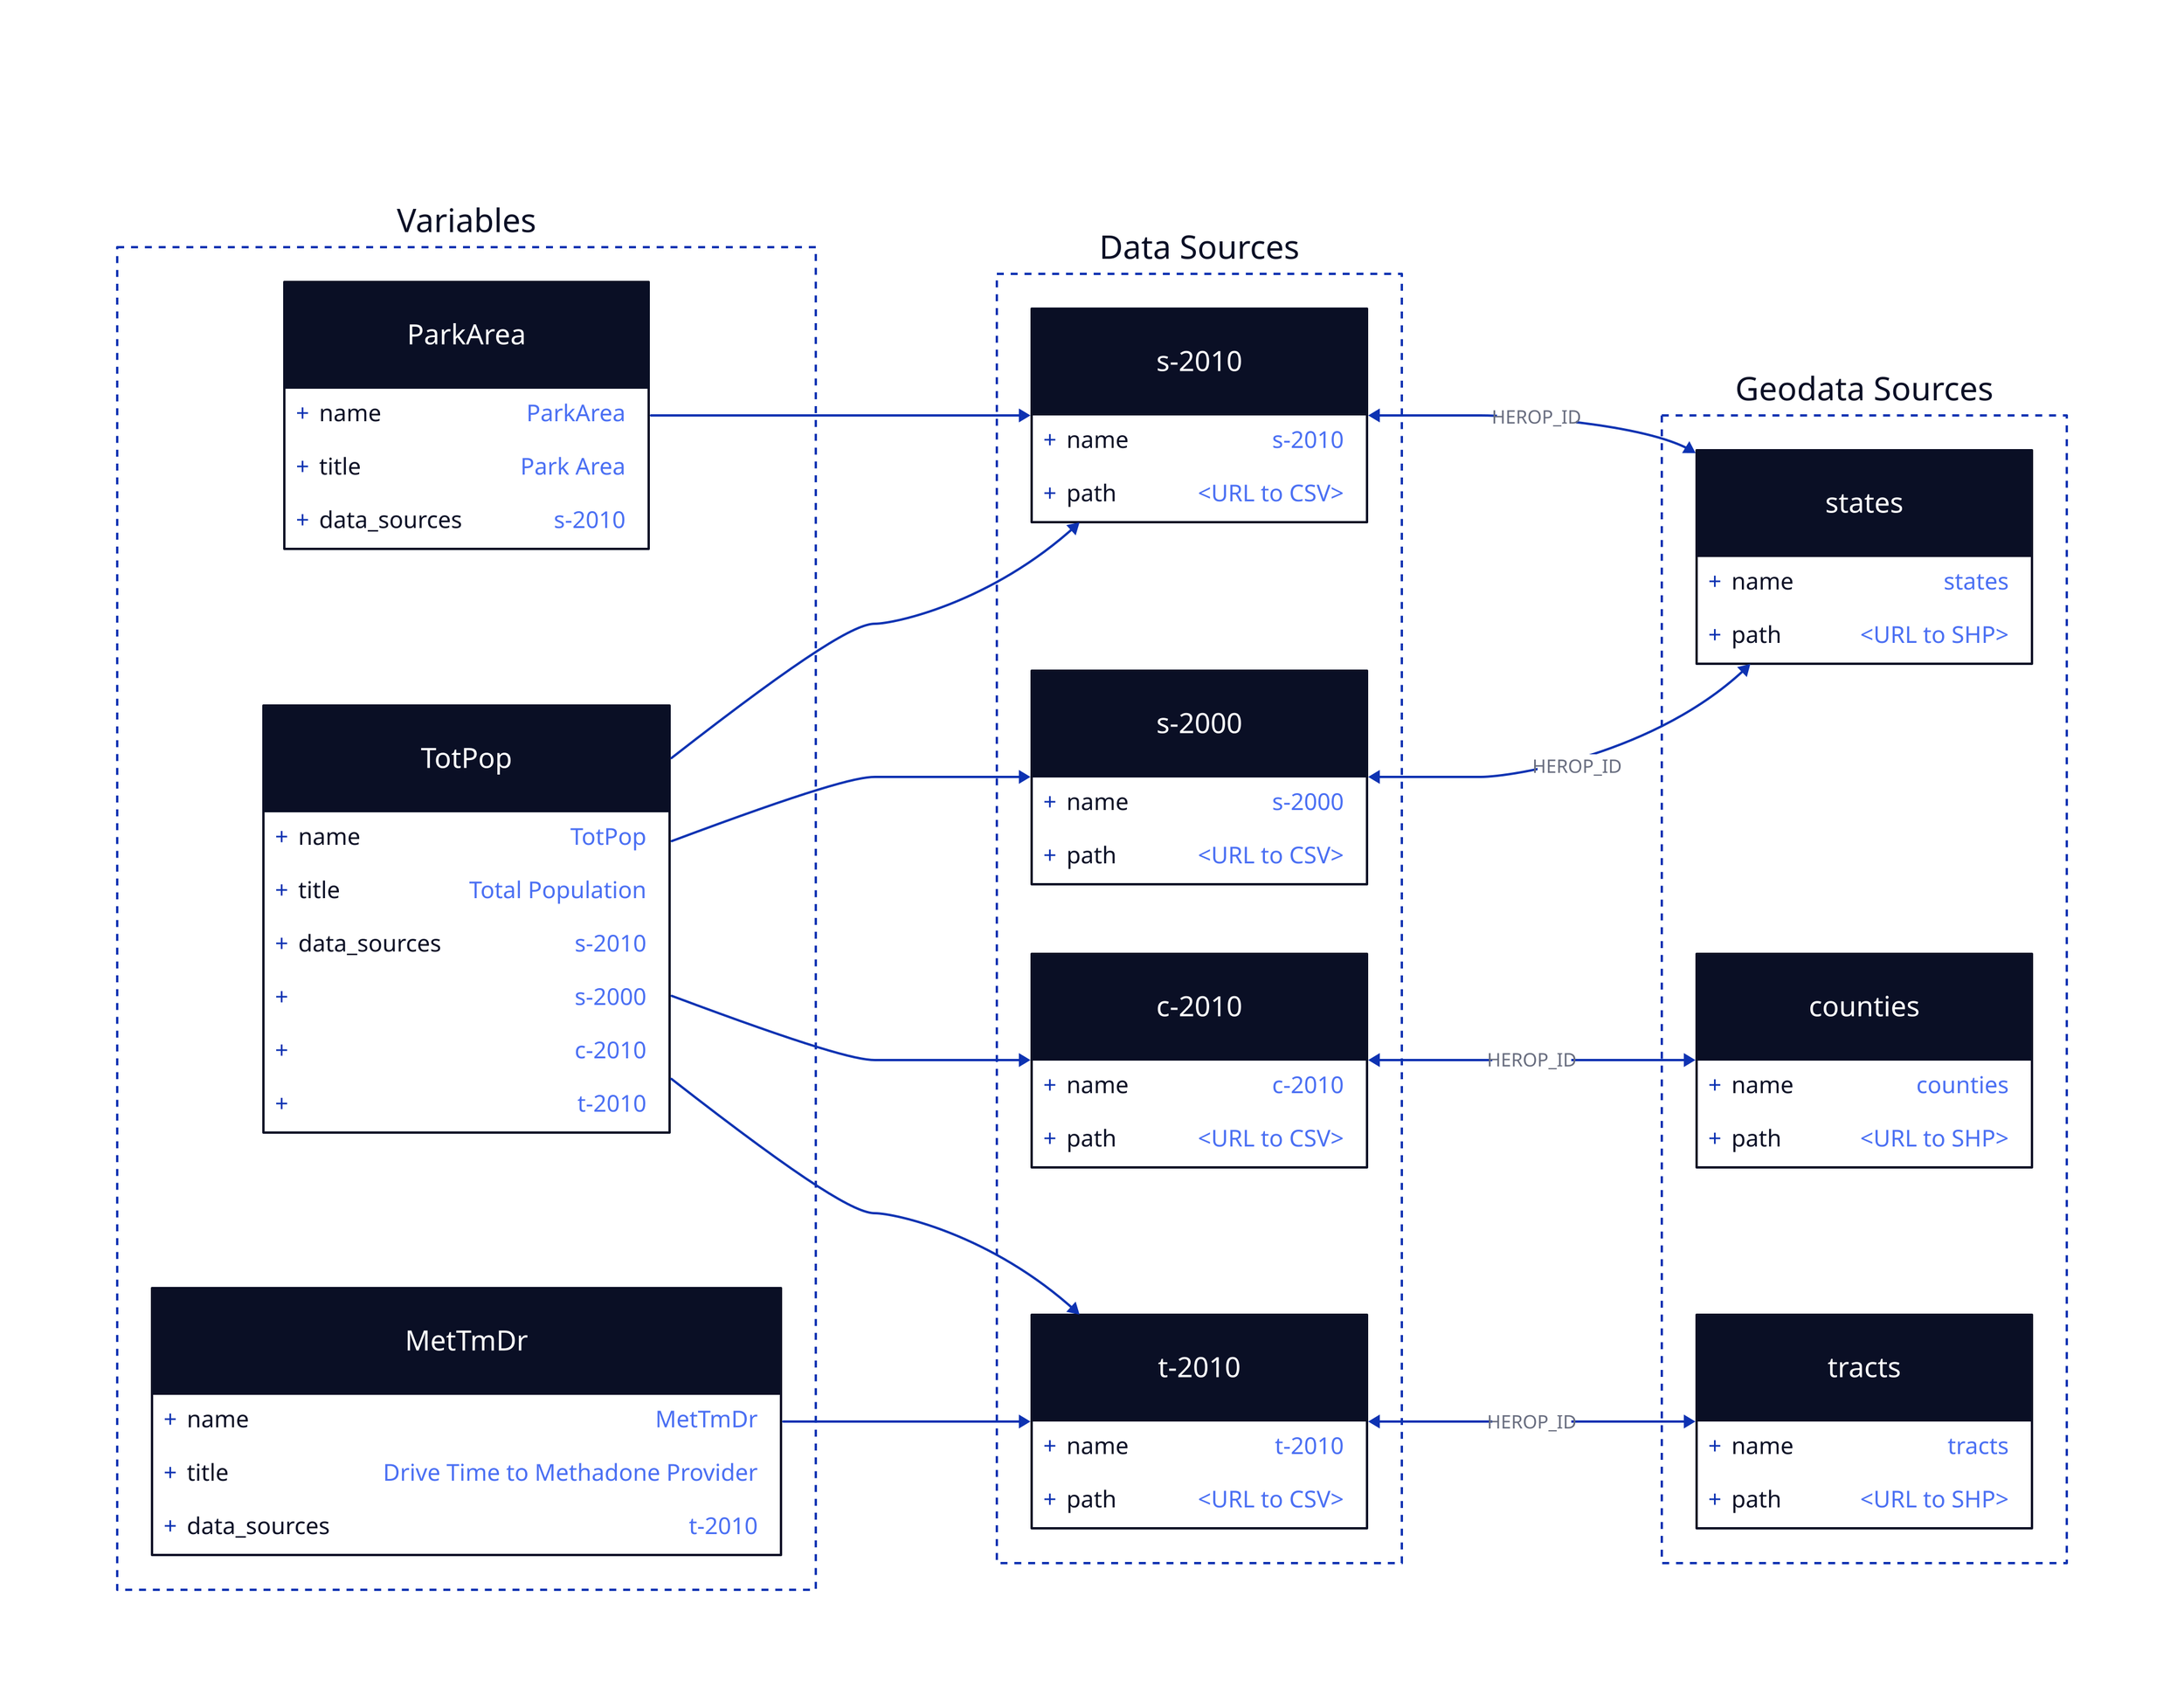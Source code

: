 # render with --pad 25
direction: right
classes: {
    container: {
        style: {
            fill: transparent
            stroke-dash: 3
        }
    }
}
title: |md

  # Connecting variables, sources, and geodata
| {near: top-center}

v: Variables {
    class: container
}
s: Data Sources {
    class: container
}
g: Geodata Sources {
    class: container
}

v.ParkArea: {
    shape: class
    name: ParkArea
    title: Park Area
    data_sources: s-2010
}

v.TotPop: {
    shape: class
    name: TotPop
    title: Total Population
    data_sources: s-2010
    "": s-2000
    " ": c-2010
    "  ": t-2010
}

v.MetTmDr: {
    shape: class
    name: MetTmDr
    title: Drive Time to Methadone Provider
    data_sources: t-2010
}

s.s-2010: {
    shape: class
    name: s-2010
    path: <URL to CSV>

}
s.s-2000: {
    shape: class
    name: s-2000
    path: <URL to CSV>

}
s.c-2010: {
    shape: class
    name: c-2010
    path: <URL to CSV>

}
s.t-2010: {
    shape: class
    name: t-2010
    path: <URL to CSV>
}

g.s: states {
    shape: class
    name: states
    path: <URL to SHP>
}
g.c: counties {
    shape: class
    name: counties
    path: <URL to SHP>
}
g.t: tracts {
    shape: class
    name: tracts
    path: <URL to SHP>
}

s.s-2010 <-> g.s: HEROP_ID
s.s-2000 <-> g.s: HEROP_ID
s.c-2010 <-> g.c: HEROP_ID
s.t-2010 <-> g.t: HEROP_ID

v.ParkArea -> s.s-2010
v.TotPop -> s.s-2010
v.TotPop -> s.s-2000
v.TotPop -> s.c-2010
v.TotPop -> s.t-2010
v.MetTmDr -> s.t-2010
